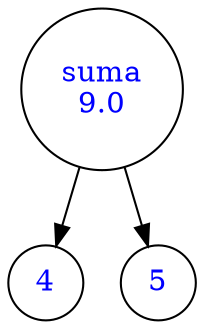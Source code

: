digraph Grafica {
	node [fillcolor=white fontcolor=blue shape=circle style=filled]
	x4 [label=4]
	x5 [label=5]
	x6 [label="suma
9.0"]
	x6 -> x5
	x6 -> x4
}
